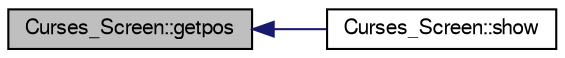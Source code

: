 digraph "Curses_Screen::getpos"
{
  bgcolor="transparent";
  edge [fontname="FreeSans",fontsize="10",labelfontname="FreeSans",labelfontsize="10"];
  node [fontname="FreeSans",fontsize="10",shape=record];
  rankdir="LR";
  Node1 [label="Curses_Screen::getpos",height=0.2,width=0.4,color="black", fillcolor="grey75", style="filled" fontcolor="black"];
  Node1 -> Node2 [dir="back",color="midnightblue",fontsize="10",style="solid",fontname="FreeSans"];
  Node2 [label="Curses_Screen::show",height=0.2,width=0.4,color="black",URL="$classCurses__Screen.html#a56271955138c02989d99dc24ab8d928e",tooltip="print a character to a specific position"];
}
